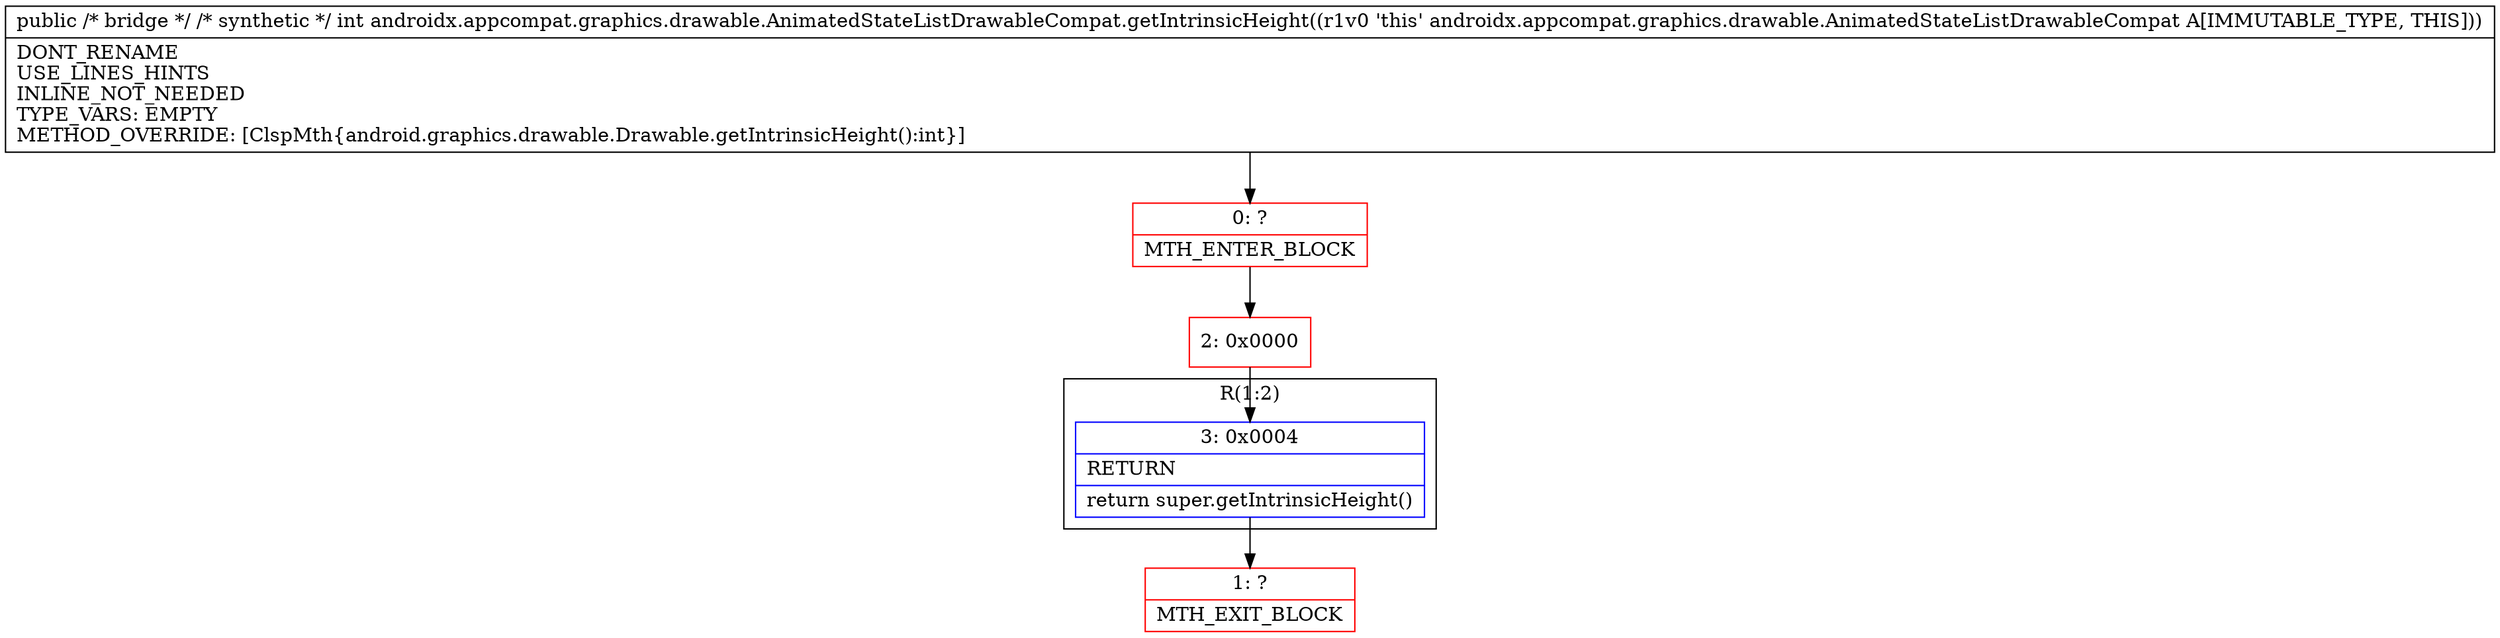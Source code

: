 digraph "CFG forandroidx.appcompat.graphics.drawable.AnimatedStateListDrawableCompat.getIntrinsicHeight()I" {
subgraph cluster_Region_1538315201 {
label = "R(1:2)";
node [shape=record,color=blue];
Node_3 [shape=record,label="{3\:\ 0x0004|RETURN\l|return super.getIntrinsicHeight()\l}"];
}
Node_0 [shape=record,color=red,label="{0\:\ ?|MTH_ENTER_BLOCK\l}"];
Node_2 [shape=record,color=red,label="{2\:\ 0x0000}"];
Node_1 [shape=record,color=red,label="{1\:\ ?|MTH_EXIT_BLOCK\l}"];
MethodNode[shape=record,label="{public \/* bridge *\/ \/* synthetic *\/ int androidx.appcompat.graphics.drawable.AnimatedStateListDrawableCompat.getIntrinsicHeight((r1v0 'this' androidx.appcompat.graphics.drawable.AnimatedStateListDrawableCompat A[IMMUTABLE_TYPE, THIS]))  | DONT_RENAME\lUSE_LINES_HINTS\lINLINE_NOT_NEEDED\lTYPE_VARS: EMPTY\lMETHOD_OVERRIDE: [ClspMth\{android.graphics.drawable.Drawable.getIntrinsicHeight():int\}]\l}"];
MethodNode -> Node_0;Node_3 -> Node_1;
Node_0 -> Node_2;
Node_2 -> Node_3;
}

